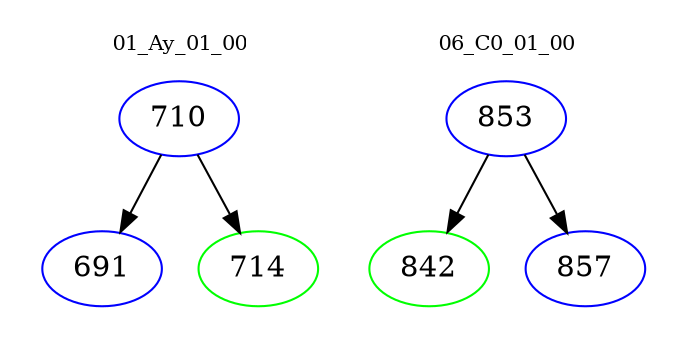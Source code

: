 digraph{
subgraph cluster_0 {
color = white
label = "01_Ay_01_00";
fontsize=10;
T0_710 [label="710", color="blue"]
T0_710 -> T0_691 [color="black"]
T0_691 [label="691", color="blue"]
T0_710 -> T0_714 [color="black"]
T0_714 [label="714", color="green"]
}
subgraph cluster_1 {
color = white
label = "06_C0_01_00";
fontsize=10;
T1_853 [label="853", color="blue"]
T1_853 -> T1_842 [color="black"]
T1_842 [label="842", color="green"]
T1_853 -> T1_857 [color="black"]
T1_857 [label="857", color="blue"]
}
}
